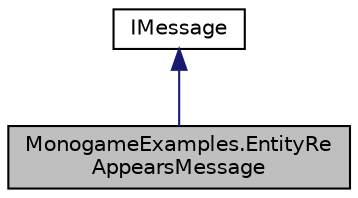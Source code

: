 digraph "MonogameExamples.EntityReAppearsMessage"
{
 // LATEX_PDF_SIZE
  edge [fontname="Helvetica",fontsize="10",labelfontname="Helvetica",labelfontsize="10"];
  node [fontname="Helvetica",fontsize="10",shape=record];
  Node1 [label="MonogameExamples.EntityRe\lAppearsMessage",height=0.2,width=0.4,color="black", fillcolor="grey75", style="filled", fontcolor="black",tooltip="Messages that given Entity has died. Implements the IMessage interface for use with the MessageBus."];
  Node2 -> Node1 [dir="back",color="midnightblue",fontsize="10",style="solid",fontname="Helvetica"];
  Node2 [label="IMessage",height=0.2,width=0.4,color="black", fillcolor="white", style="filled",URL="$interfaceMonogameExamples_1_1IMessage.html",tooltip="Represents a message that can be published and subscribed to."];
}
